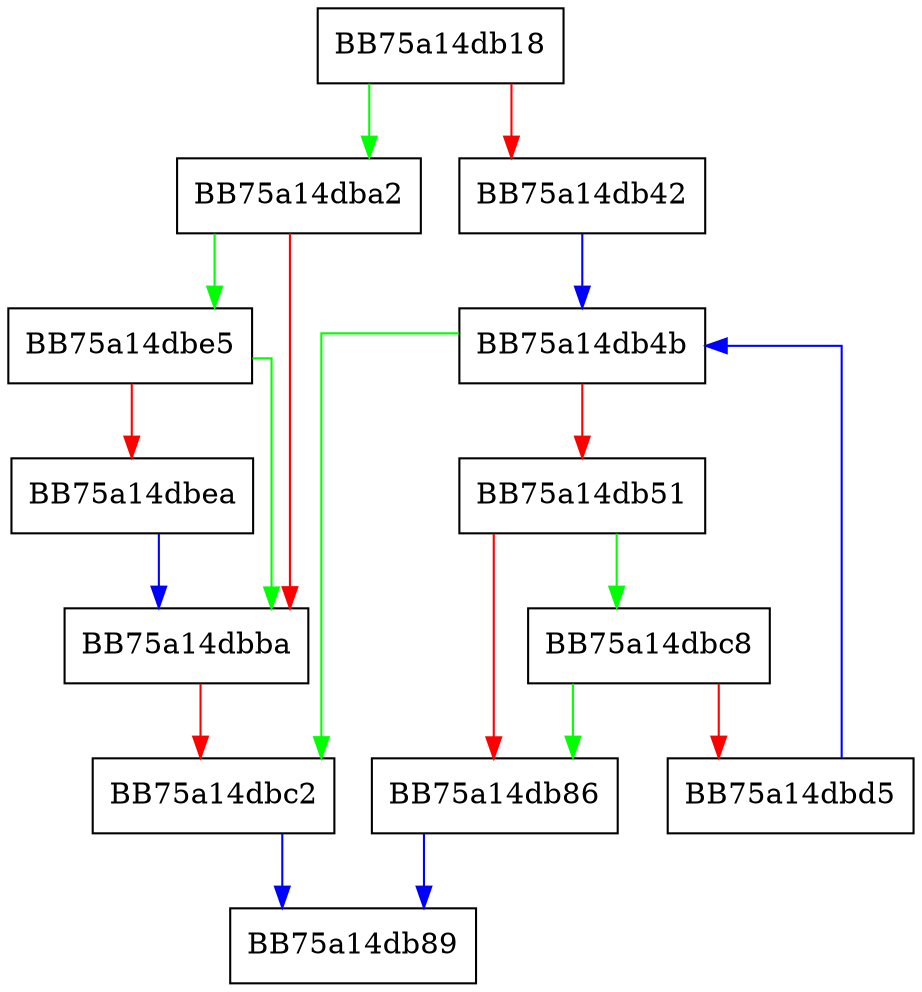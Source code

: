 digraph CreateFileNoPipe {
  node [shape="box"];
  graph [splines=ortho];
  BB75a14db18 -> BB75a14dba2 [color="green"];
  BB75a14db18 -> BB75a14db42 [color="red"];
  BB75a14db42 -> BB75a14db4b [color="blue"];
  BB75a14db4b -> BB75a14dbc2 [color="green"];
  BB75a14db4b -> BB75a14db51 [color="red"];
  BB75a14db51 -> BB75a14dbc8 [color="green"];
  BB75a14db51 -> BB75a14db86 [color="red"];
  BB75a14db86 -> BB75a14db89 [color="blue"];
  BB75a14dba2 -> BB75a14dbe5 [color="green"];
  BB75a14dba2 -> BB75a14dbba [color="red"];
  BB75a14dbba -> BB75a14dbc2 [color="red"];
  BB75a14dbc2 -> BB75a14db89 [color="blue"];
  BB75a14dbc8 -> BB75a14db86 [color="green"];
  BB75a14dbc8 -> BB75a14dbd5 [color="red"];
  BB75a14dbd5 -> BB75a14db4b [color="blue"];
  BB75a14dbe5 -> BB75a14dbba [color="green"];
  BB75a14dbe5 -> BB75a14dbea [color="red"];
  BB75a14dbea -> BB75a14dbba [color="blue"];
}